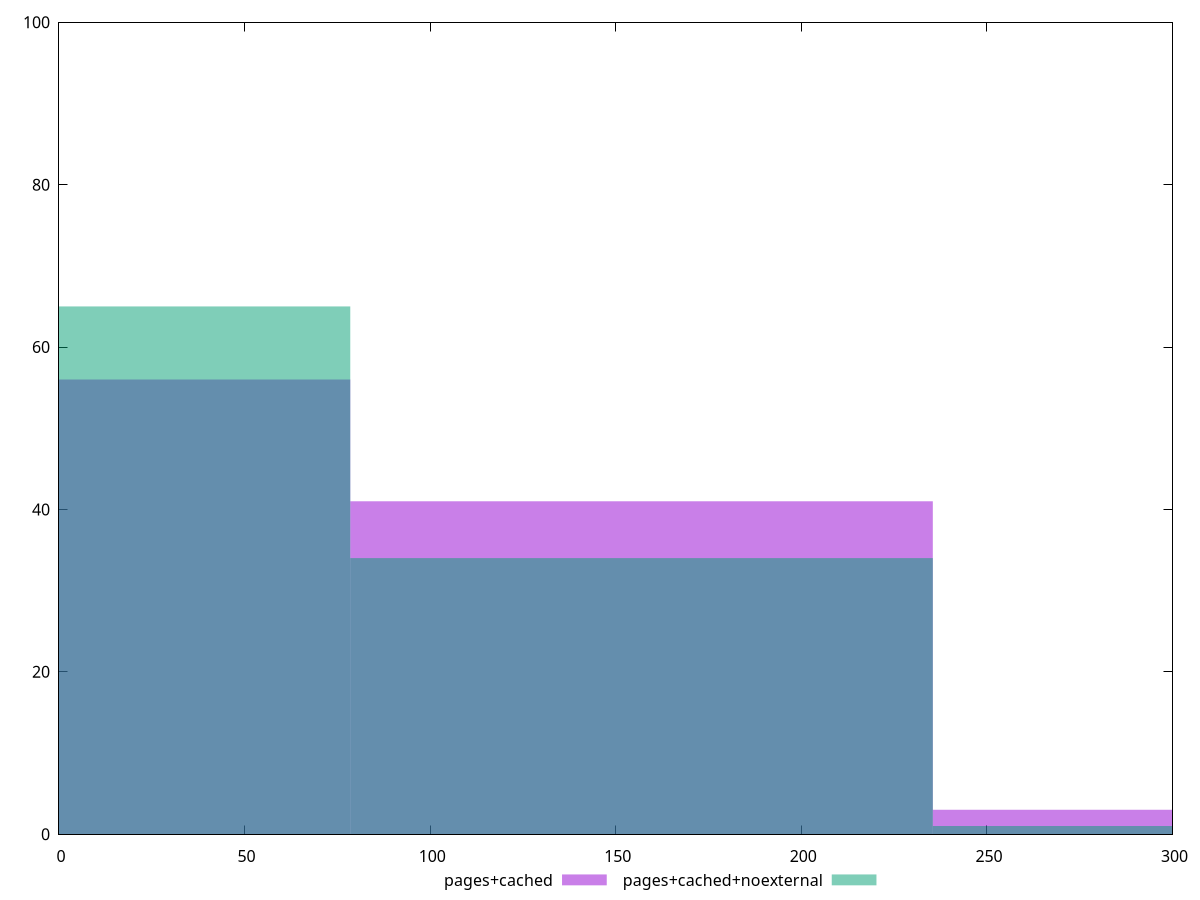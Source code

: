 reset

$pagesCached <<EOF
156.9502066105998 41
0 56
313.9004132211996 3
EOF

$pagesCachedNoexternal <<EOF
156.9502066105998 34
0 65
313.9004132211996 1
EOF

set key outside below
set boxwidth 156.9502066105998
set xrange [0:300]
set yrange [0:100]
set trange [0:100]
set style fill transparent solid 0.5 noborder
set terminal svg size 640, 500 enhanced background rgb 'white'
set output "reprap/unminified-css/comparison/histogram/1_vs_2.svg"

plot $pagesCached title "pages+cached" with boxes, \
     $pagesCachedNoexternal title "pages+cached+noexternal" with boxes

reset
